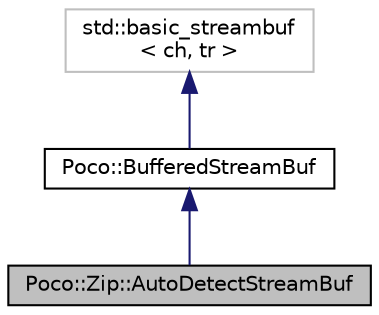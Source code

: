 digraph "Poco::Zip::AutoDetectStreamBuf"
{
 // LATEX_PDF_SIZE
  edge [fontname="Helvetica",fontsize="10",labelfontname="Helvetica",labelfontsize="10"];
  node [fontname="Helvetica",fontsize="10",shape=record];
  Node1 [label="Poco::Zip::AutoDetectStreamBuf",height=0.2,width=0.4,color="black", fillcolor="grey75", style="filled", fontcolor="black",tooltip=" "];
  Node2 -> Node1 [dir="back",color="midnightblue",fontsize="10",style="solid"];
  Node2 [label="Poco::BufferedStreamBuf",height=0.2,width=0.4,color="black", fillcolor="white", style="filled",URL="$classPoco_1_1BasicBufferedStreamBuf.html",tooltip=" "];
  Node3 -> Node2 [dir="back",color="midnightblue",fontsize="10",style="solid"];
  Node3 [label="std::basic_streambuf\l\< ch, tr \>",height=0.2,width=0.4,color="grey75", fillcolor="white", style="filled",tooltip=" "];
}
